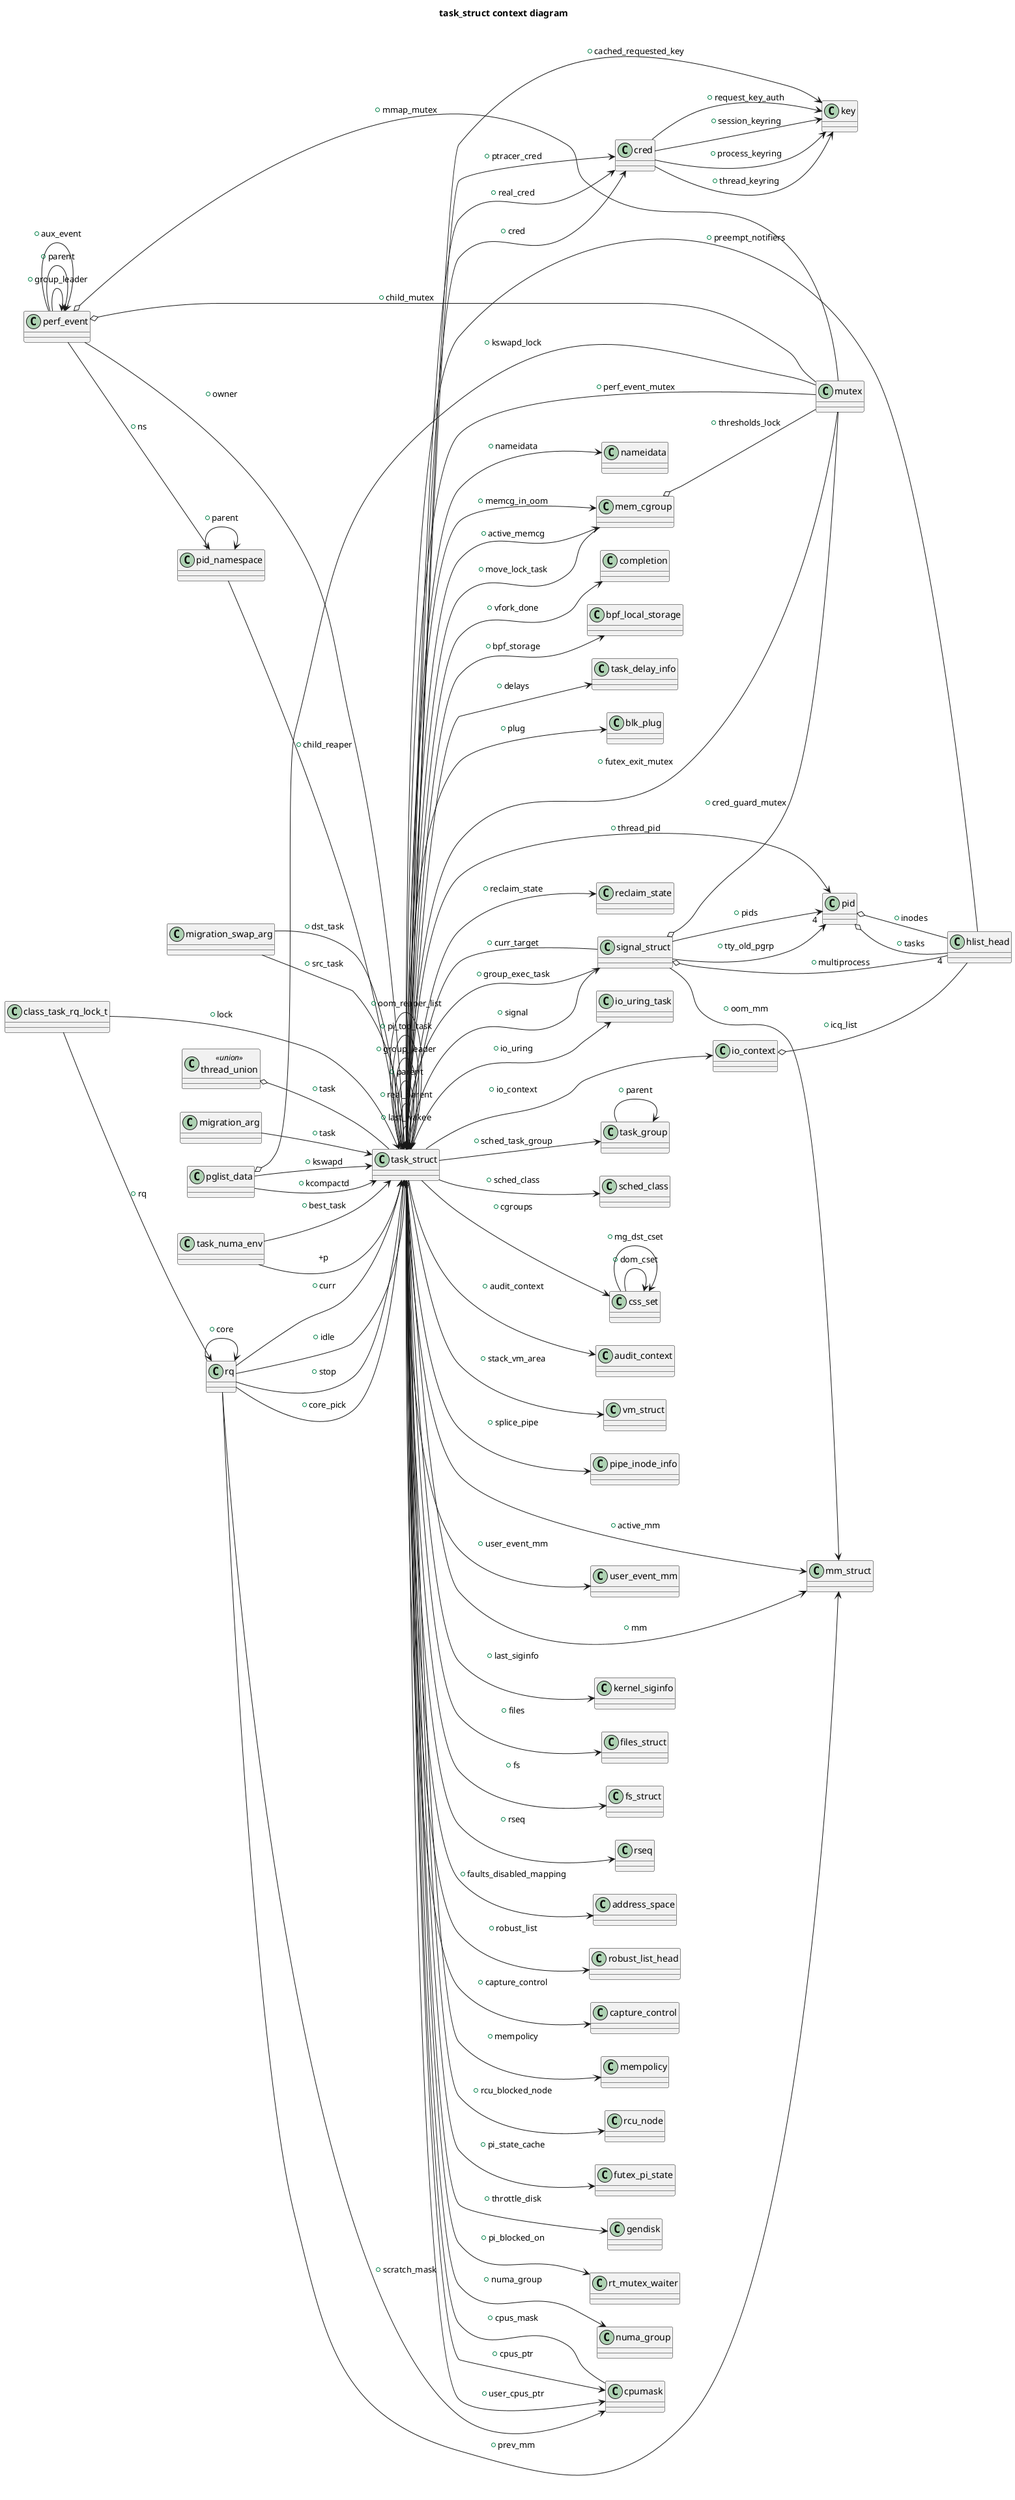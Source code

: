 @startuml
title task_struct context diagram
left to right direction
class "task_group" as C_0007613064838255348613
class C_0007613064838255348613 [[https://github.com/torvalds/linux/blob/0c3836482481200ead7b416ca80c68a29cfdaabd/kernel/sched/sched.h#L393{Task group related information}]] {
__
}
class "rq" as C_0003618054735090668884
class C_0003618054735090668884 [[https://github.com/torvalds/linux/blob/0c3836482481200ead7b416ca80c68a29cfdaabd/kernel/sched/sched.h#L1004{This is the main, per-CPU runqueue data structure.  Locking rule: those places that want to lock multiple runqueues  (such as the load balancing or the thread migration code), lock  acquire operations must be ordered by ascending &runqueue.}]] {
__
}
class "class_task_rq_lock_t" as C_0017938875088097095711
class C_0017938875088097095711 [[https://github.com/torvalds/linux/blob/0c3836482481200ead7b416ca80c68a29cfdaabd/kernel/sched/sched.h#L1678{class_task_rq_lock_t}]] {
__
}
class "sched_class" as C_0008108587222324152663
class C_0008108587222324152663 [[https://github.com/torvalds/linux/blob/0c3836482481200ead7b416ca80c68a29cfdaabd/kernel/sched/sched.h#L2263{sched_class}]] {
__
}
class "migration_arg" as C_0001389877957080688678
class C_0001389877957080688678 [[https://github.com/torvalds/linux/blob/0c3836482481200ead7b416ca80c68a29cfdaabd/kernel/sched/core.c#L2538{migration_arg}]] {
__
}
class "migration_swap_arg" as C_0001044142737823519364
class C_0001044142737823519364 [[https://github.com/torvalds/linux/blob/0c3836482481200ead7b416ca80c68a29cfdaabd/kernel/sched/core.c#L3434{migration_swap_arg}]] {
__
}
class "css_set" as C_0000025666012895807754
class C_0000025666012895807754 [[https://github.com/torvalds/linux/blob/0c3836482481200ead7b416ca80c68a29cfdaabd/include/linux/psi.h#L13{css_set}]] {
__
}
class "io_context" as C_0000251650125316181199
class C_0000251650125316181199 [[https://github.com/torvalds/linux/blob/0c3836482481200ead7b416ca80c68a29cfdaabd/include/linux/blk_types.h#L19{io_context}]] {
__
}
class "hlist_head" as C_0000473621005336597801
class C_0000473621005336597801 [[https://github.com/torvalds/linux/blob/0c3836482481200ead7b416ca80c68a29cfdaabd/include/net/netns/ipv4.h#L18{hlist_head}]] {
__
}
class "audit_context" as C_0000519916110370609042
class C_0000519916110370609042 [[https://github.com/torvalds/linux/blob/0c3836482481200ead7b416ca80c68a29cfdaabd/include/linux/sched.h#L51{task_struct member predeclarations (sorted alphabetically):}]] {
__
}
class "vm_struct" as C_0001275910505254902722
class C_0001275910505254902722 [[https://github.com/torvalds/linux/blob/0c3836482481200ead7b416ca80c68a29cfdaabd/include/linux/sched.h#L1490{vm_struct}]] {
__
}
class "pipe_inode_info" as C_0002075560333236617094
class C_0002075560333236617094 [[https://github.com/torvalds/linux/blob/0c3836482481200ead7b416ca80c68a29cfdaabd/include/linux/sched.h#L67{pipe_inode_info}]] {
__
}
class "mm_struct" as C_0003044054845010947696
class C_0003044054845010947696 [[https://github.com/torvalds/linux/blob/0c3836482481200ead7b416ca80c68a29cfdaabd/arch/x86/include/asm/pgtable_64.h#L54{mm_struct}]] {
__
}
class "user_event_mm" as C_0004131518307153119585
class C_0004131518307153119585 [[https://github.com/torvalds/linux/blob/0c3836482481200ead7b416ca80c68a29cfdaabd/include/linux/sched.h#L81{user_event_mm}]] {
__
}
class "thread_union" as C_0005389987005889700708
class C_0005389987005889700708 <<union>> [[https://github.com/torvalds/linux/blob/0c3836482481200ead7b416ca80c68a29cfdaabd/include/linux/sched/task.h#L17{thread_union}]] {
__
}
class "pid" as C_0005875554992779832895
class C_0005875554992779832895 [[https://github.com/torvalds/linux/blob/0c3836482481200ead7b416ca80c68a29cfdaabd/include/linux/socket.h#L14{pid}]] {
__
}
class "kernel_siginfo" as C_0006086545367963229901
class C_0006086545367963229901 [[https://github.com/torvalds/linux/blob/0c3836482481200ead7b416ca80c68a29cfdaabd/include/linux/posix-timers.h#L12{kernel_siginfo}]] {
__
}
class "files_struct" as C_0006104809024250158136
class C_0006104809024250158136 [[https://github.com/torvalds/linux/blob/0c3836482481200ead7b416ca80c68a29cfdaabd/include/linux/sched.h#L1109{files_struct}]] {
__
}
class "cred" as C_0006239538683540347083
class C_0006239538683540347083 [[https://github.com/torvalds/linux/blob/0c3836482481200ead7b416ca80c68a29cfdaabd/include/linux/fs.h#L67{cred}]] {
__
}
class "fs_struct" as C_0006593947261593791200
class C_0006593947261593791200 [[https://github.com/torvalds/linux/blob/0c3836482481200ead7b416ca80c68a29cfdaabd/include/linux/sched.h#L58{fs_struct}]] {
__
}
class "rseq" as C_0006712520032747435156
class C_0006712520032747435156 [[https://github.com/torvalds/linux/blob/0c3836482481200ead7b416ca80c68a29cfdaabd/include/linux/syscalls.h#L67{rseq}]] {
__
}
class "perf_event" as C_0006873017237059855358
class C_0006873017237059855358 [[https://github.com/torvalds/linux/blob/0c3836482481200ead7b416ca80c68a29cfdaabd/include/linux/trace_events.h#L880{perf_event}]] {
__
}
class "address_space" as C_0006886364887454126250
class C_0006886364887454126250 [[https://github.com/torvalds/linux/blob/0c3836482481200ead7b416ca80c68a29cfdaabd/include/asm-generic/cacheflush.h#L10{address_space}]] {
__
}
class "robust_list_head" as C_0007770476683924482543
class C_0007770476683924482543 [[https://github.com/torvalds/linux/blob/0c3836482481200ead7b416ca80c68a29cfdaabd/include/linux/sched.h#L70{robust_list_head}]] {
__
}
class "capture_control" as C_0007945663916975397098
class C_0007945663916975397098 [[https://github.com/torvalds/linux/blob/0c3836482481200ead7b416ca80c68a29cfdaabd/include/linux/sched.h#L56{capture_control}]] {
__
}
class "pid_namespace" as C_0008179746842907964526
class C_0008179746842907964526 [[https://github.com/torvalds/linux/blob/0c3836482481200ead7b416ca80c68a29cfdaabd/include/linux/sched/debug.h#L10{pid_namespace}]] {
__
}
class "mempolicy" as C_0008471132599086809409
class C_0008471132599086809409 [[https://github.com/torvalds/linux/blob/0c3836482481200ead7b416ca80c68a29cfdaabd/include/linux/sched.h#L62{mempolicy}]] {
__
}
class "rcu_node" as C_0009357984144953706681
class C_0009357984144953706681 [[https://github.com/torvalds/linux/blob/0c3836482481200ead7b416ca80c68a29cfdaabd/include/linux/sched.h#L68{rcu_node}]] {
__
}
class "futex_pi_state" as C_0009648819528253255923
class C_0009648819528253255923 [[https://github.com/torvalds/linux/blob/0c3836482481200ead7b416ca80c68a29cfdaabd/include/linux/sched.h#L59{futex_pi_state}]] {
__
}
class "gendisk" as C_0009677865672349517618
class C_0009677865672349517618 [[https://github.com/torvalds/linux/blob/0c3836482481200ead7b416ca80c68a29cfdaabd/include/linux/blk-cgroup.h#L21{gendisk}]] {
__
}
class "mutex" as C_0010281529660713432261
class C_0010281529660713432261 [[https://github.com/torvalds/linux/blob/0c3836482481200ead7b416ca80c68a29cfdaabd/include/linux/refcount.h#L102{mutex}]] {
__
}
class "mem_cgroup" as C_0010600083233948966285
class C_0010600083233948966285 [[https://github.com/torvalds/linux/blob/0c3836482481200ead7b416ca80c68a29cfdaabd/include/linux/bpf.h#L51{mem_cgroup}]] {
__
}
class "signal_struct" as C_0011371155753808107421
class C_0011371155753808107421 [[https://github.com/torvalds/linux/blob/0c3836482481200ead7b416ca80c68a29cfdaabd/include/linux/sched/autogroup.h#L5{signal_struct}]] {
__
}
class "rt_mutex_waiter" as C_0012196488947369850599
class C_0012196488947369850599 [[https://github.com/torvalds/linux/blob/0c3836482481200ead7b416ca80c68a29cfdaabd/include/linux/sched.h#L1160{rt_mutex_waiter}]] {
__
}
class "numa_group" as C_0012583262906078836127
class C_0012583262906078836127 [[https://github.com/torvalds/linux/blob/0c3836482481200ead7b416ca80c68a29cfdaabd/include/linux/sched.h#L1293{numa_group}]] {
__
}
class "cpumask" as C_0012699191346127703564
class C_0012699191346127703564 [[https://github.com/torvalds/linux/blob/0c3836482481200ead7b416ca80c68a29cfdaabd/include/net/netns/core.h#L9{cpumask}]] {
__
}
class "nameidata" as C_0012874750540499846191
class C_0012874750540499846191 [[https://github.com/torvalds/linux/blob/0c3836482481200ead7b416ca80c68a29cfdaabd/include/linux/sched.h#L63{nameidata}]] {
__
}
class "pglist_data" as C_0013572612758858979330
class C_0013572612758858979330 [[https://github.com/torvalds/linux/blob/0c3836482481200ead7b416ca80c68a29cfdaabd/include/linux/memory_hotplug.h#L12{pglist_data}]] {
__
}
class "completion" as C_0015410212743286694657
class C_0015410212743286694657 [[https://github.com/torvalds/linux/blob/0c3836482481200ead7b416ca80c68a29cfdaabd/include/linux/sysctl.h#L33{For the /proc/sys support}]] {
__
}
class "task_struct" as C_0015917873333235073396
class C_0015917873333235073396 [[https://github.com/torvalds/linux/blob/0c3836482481200ead7b416ca80c68a29cfdaabd/include/linux/swait.h#L41{Simple waitqueues are semantically very different to regular wait queues  (wait.h). The most important difference is that the simple waitqueue allows  for deterministic behaviour -- IOW it has strictly bounded IRQ and lock hold  times.  Mainly, this is ...}]] {
__
}
class "bpf_local_storage" as C_0016068422836868981676
class C_0016068422836868981676 [[https://github.com/torvalds/linux/blob/0c3836482481200ead7b416ca80c68a29cfdaabd/include/linux/sched.h#L54{bpf_local_storage}]] {
__
}
class "key" as C_0016490910142478989815
class C_0016490910142478989815 [[https://github.com/torvalds/linux/blob/0c3836482481200ead7b416ca80c68a29cfdaabd/include/linux/bpf.h#L3391{key}]] {
__
}
class "task_numa_env" as C_0010839124223882334024
class C_0010839124223882334024 [[https://github.com/torvalds/linux/blob/0c3836482481200ead7b416ca80c68a29cfdaabd/kernel/sched/fair.c#L1967{task_numa_env}]] {
__
}
class "task_delay_info" as C_0003707077914372968363
class C_0003707077914372968363 [[https://github.com/torvalds/linux/blob/0c3836482481200ead7b416ca80c68a29cfdaabd/include/linux/sched.h#L78{task_delay_info}]] {
__
}
class "blk_plug" as C_0008017550883018855873
class C_0008017550883018855873 [[https://github.com/torvalds/linux/blob/0c3836482481200ead7b416ca80c68a29cfdaabd/include/linux/sched.h#L53{blk_plug}]] {
__
}
class "reclaim_state" as C_0012144232513915660824
class C_0012144232513915660824 [[https://github.com/torvalds/linux/blob/0c3836482481200ead7b416ca80c68a29cfdaabd/include/linux/sched.h#L69{reclaim_state}]] {
__
}
class "io_uring_task" as C_0015454647788953301705
class C_0015454647788953301705 [[https://github.com/torvalds/linux/blob/0c3836482481200ead7b416ca80c68a29cfdaabd/include/linux/sched.h#L61{io_uring_task}]] {
__
}
C_0007613064838255348613 --> C_0007613064838255348613 : +parent
C_0003618054735090668884 --> C_0015917873333235073396 : +curr
C_0003618054735090668884 --> C_0015917873333235073396 : +idle
C_0003618054735090668884 --> C_0015917873333235073396 : +stop
C_0003618054735090668884 --> C_0003044054845010947696 : +prev_mm
C_0003618054735090668884 --> C_0003618054735090668884 : +core
C_0003618054735090668884 --> C_0015917873333235073396 : +core_pick
C_0003618054735090668884 --> C_0012699191346127703564 : +scratch_mask
C_0017938875088097095711 --> C_0015917873333235073396 : +lock
C_0017938875088097095711 --> C_0003618054735090668884 : +rq
C_0001389877957080688678 --> C_0015917873333235073396 : +task
C_0001044142737823519364 --> C_0015917873333235073396 : +src_task
C_0001044142737823519364 --> C_0015917873333235073396 : +dst_task
C_0000025666012895807754 --> C_0000025666012895807754 : +dom_cset
C_0000025666012895807754 --> C_0000025666012895807754 : +mg_dst_cset
C_0000251650125316181199 o-- C_0000473621005336597801 : +icq_list
C_0005389987005889700708 o-- C_0015917873333235073396 : +task
C_0005875554992779832895 o-- "4" C_0000473621005336597801 : +tasks
C_0005875554992779832895 o-- C_0000473621005336597801 : +inodes
C_0006239538683540347083 --> C_0016490910142478989815 : +session_keyring
C_0006239538683540347083 --> C_0016490910142478989815 : +process_keyring
C_0006239538683540347083 --> C_0016490910142478989815 : +thread_keyring
C_0006239538683540347083 --> C_0016490910142478989815 : +request_key_auth
C_0006873017237059855358 --> C_0006873017237059855358 : +group_leader
C_0006873017237059855358 o-- C_0010281529660713432261 : +child_mutex
C_0006873017237059855358 --> C_0006873017237059855358 : +parent
C_0006873017237059855358 --> C_0015917873333235073396 : +owner
C_0006873017237059855358 o-- C_0010281529660713432261 : +mmap_mutex
C_0006873017237059855358 --> C_0006873017237059855358 : +aux_event
C_0006873017237059855358 --> C_0008179746842907964526 : +ns
C_0008179746842907964526 --> C_0015917873333235073396 : +child_reaper
C_0008179746842907964526 --> C_0008179746842907964526 : +parent
C_0010600083233948966285 o-- C_0010281529660713432261 : +thresholds_lock
C_0010600083233948966285 --> C_0015917873333235073396 : +move_lock_task
C_0011371155753808107421 --> C_0015917873333235073396 : +curr_target
C_0011371155753808107421 o-- C_0000473621005336597801 : +multiprocess
C_0011371155753808107421 --> C_0015917873333235073396 : +group_exec_task
C_0011371155753808107421 --> "4" C_0005875554992779832895 : +pids
C_0011371155753808107421 --> C_0005875554992779832895 : +tty_old_pgrp
C_0011371155753808107421 --> C_0003044054845010947696 : +oom_mm
C_0011371155753808107421 o-- C_0010281529660713432261 : +cred_guard_mutex
C_0013572612758858979330 o-- C_0010281529660713432261 : +kswapd_lock
C_0013572612758858979330 --> C_0015917873333235073396 : +kswapd
C_0013572612758858979330 --> C_0015917873333235073396 : +kcompactd
C_0015917873333235073396 --> C_0015917873333235073396 : +last_wakee
C_0015917873333235073396 --> C_0008108587222324152663 : +sched_class
C_0015917873333235073396 --> C_0007613064838255348613 : +sched_task_group
C_0015917873333235073396 o-- C_0000473621005336597801 : +preempt_notifiers
C_0015917873333235073396 --> C_0012699191346127703564 : +cpus_ptr
C_0015917873333235073396 --> C_0012699191346127703564 : +user_cpus_ptr
C_0015917873333235073396 o-- C_0012699191346127703564 : +cpus_mask
C_0015917873333235073396 --> C_0009357984144953706681 : +rcu_blocked_node
C_0015917873333235073396 --> C_0003044054845010947696 : +mm
C_0015917873333235073396 --> C_0003044054845010947696 : +active_mm
C_0015917873333235073396 --> C_0006886364887454126250 : +faults_disabled_mapping
C_0015917873333235073396 --> C_0015917873333235073396 : +real_parent
C_0015917873333235073396 --> C_0015917873333235073396 : +parent
C_0015917873333235073396 --> C_0015917873333235073396 : +group_leader
C_0015917873333235073396 --> C_0005875554992779832895 : +thread_pid
C_0015917873333235073396 --> C_0015410212743286694657 : +vfork_done
C_0015917873333235073396 --> C_0006239538683540347083 : +ptracer_cred
C_0015917873333235073396 --> C_0006239538683540347083 : +real_cred
C_0015917873333235073396 --> C_0006239538683540347083 : +cred
C_0015917873333235073396 --> C_0016490910142478989815 : +cached_requested_key
C_0015917873333235073396 --> C_0012874750540499846191 : +nameidata
C_0015917873333235073396 --> C_0006593947261593791200 : +fs
C_0015917873333235073396 --> C_0006104809024250158136 : +files
C_0015917873333235073396 --> C_0015454647788953301705 : +io_uring
C_0015917873333235073396 --> C_0011371155753808107421 : +signal
C_0015917873333235073396 --> C_0000519916110370609042 : +audit_context
C_0015917873333235073396 --> C_0015917873333235073396 : +pi_top_task
C_0015917873333235073396 --> C_0012196488947369850599 : +pi_blocked_on
C_0015917873333235073396 --> C_0008017550883018855873 : +plug
C_0015917873333235073396 --> C_0012144232513915660824 : +reclaim_state
C_0015917873333235073396 --> C_0000251650125316181199 : +io_context
C_0015917873333235073396 --> C_0007945663916975397098 : +capture_control
C_0015917873333235073396 --> C_0006086545367963229901 : +last_siginfo
C_0015917873333235073396 --> C_0000025666012895807754 : +cgroups
C_0015917873333235073396 --> C_0007770476683924482543 : +robust_list
C_0015917873333235073396 --> C_0009648819528253255923 : +pi_state_cache
C_0015917873333235073396 o-- C_0010281529660713432261 : +futex_exit_mutex
C_0015917873333235073396 o-- C_0010281529660713432261 : +perf_event_mutex
C_0015917873333235073396 --> C_0008471132599086809409 : +mempolicy
C_0015917873333235073396 --> C_0012583262906078836127 : +numa_group
C_0015917873333235073396 --> C_0006712520032747435156 : +rseq
C_0015917873333235073396 --> C_0002075560333236617094 : +splice_pipe
C_0015917873333235073396 --> C_0003707077914372968363 : +delays
C_0015917873333235073396 --> C_0010600083233948966285 : +memcg_in_oom
C_0015917873333235073396 --> C_0010600083233948966285 : +active_memcg
C_0015917873333235073396 --> C_0009677865672349517618 : +throttle_disk
C_0015917873333235073396 --> C_0015917873333235073396 : +oom_reaper_list
C_0015917873333235073396 --> C_0001275910505254902722 : +stack_vm_area
C_0015917873333235073396 --> C_0016068422836868981676 : +bpf_storage
C_0015917873333235073396 --> C_0004131518307153119585 : +user_event_mm
C_0010839124223882334024 --> C_0015917873333235073396 : +p
C_0010839124223882334024 --> C_0015917873333235073396 : +best_task

'Generated with clang-uml, version 0.5.3-18-ga4180de
'LLVM version Ubuntu clang version 18.1.8 (++20240731024944+3b5b5c1ec4a3-1~exp1~20240731145000.144)
@enduml
